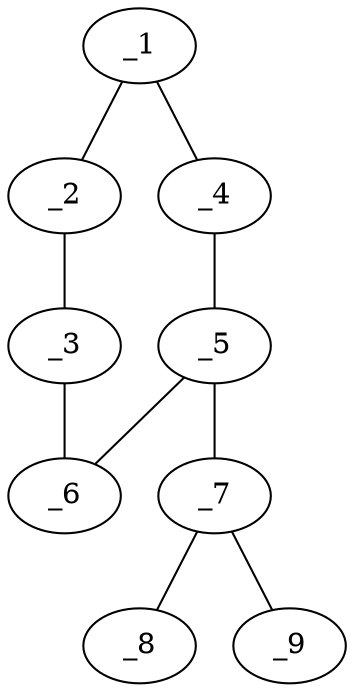 graph molid632919 {
	_1	 [charge=0,
		chem=1,
		symbol="C  ",
		x=2,
		y="-1.25"];
	_2	 [charge=0,
		chem=1,
		symbol="C  ",
		x="2.866",
		y="-1.75"];
	_1 -- _2	 [valence=1];
	_4	 [charge=0,
		chem=4,
		symbol="N  ",
		x=2,
		y="-0.25"];
	_1 -- _4	 [valence=2];
	_3	 [charge=0,
		chem=1,
		symbol="C  ",
		x="3.7321",
		y="-1.25"];
	_2 -- _3	 [valence=2];
	_6	 [charge=0,
		chem=1,
		symbol="C  ",
		x="3.7321",
		y="-0.25"];
	_3 -- _6	 [valence=1];
	_5	 [charge=0,
		chem=1,
		symbol="C  ",
		x="2.866",
		y="0.25"];
	_4 -- _5	 [valence=1];
	_5 -- _6	 [valence=2];
	_7	 [charge=0,
		chem=6,
		symbol="P  ",
		x="2.866",
		y="1.25"];
	_5 -- _7	 [valence=1];
	_8	 [charge=0,
		chem=2,
		symbol="O  ",
		x="3.7321",
		y="1.75"];
	_7 -- _8	 [valence=2];
	_9	 [charge=0,
		chem=2,
		symbol="O  ",
		x=2,
		y="1.75"];
	_7 -- _9	 [valence=1];
}
